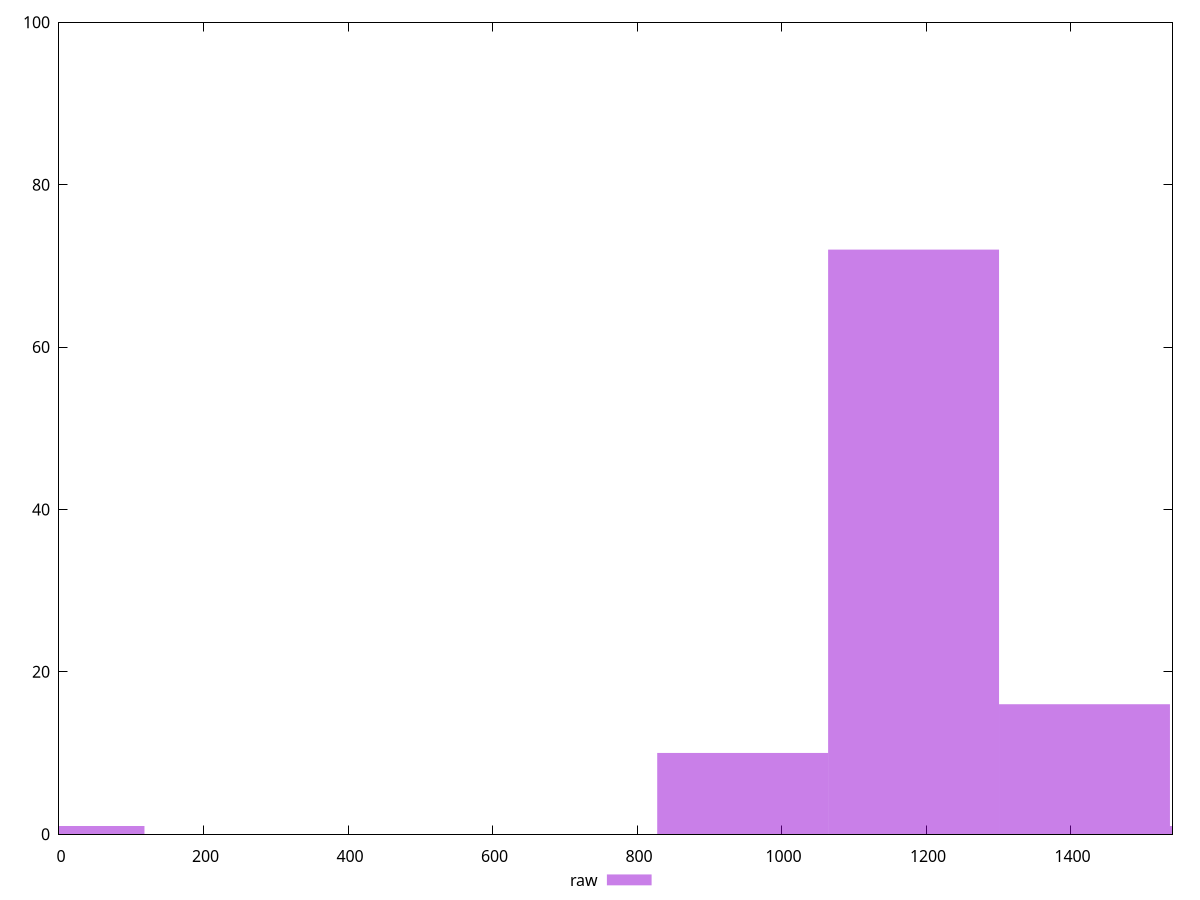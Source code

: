 reset

$raw <<EOF
1419.2125069220542 16
1182.6770891017118 72
946.1416712813694 10
1655.7479247423964 1
0 1
EOF

set key outside below
set boxwidth 236.53541782034236
set xrange [0:1541]
set yrange [0:100]
set trange [0:100]
set style fill transparent solid 0.5 noborder
set terminal svg size 640, 490 enhanced background rgb 'white'
set output "report_00013_2021-02-09T12-04-24.940Z/uses-rel-preload/samples/pages+cached+noadtech+nomedia/raw/histogram.svg"

plot $raw title "raw" with boxes

reset
